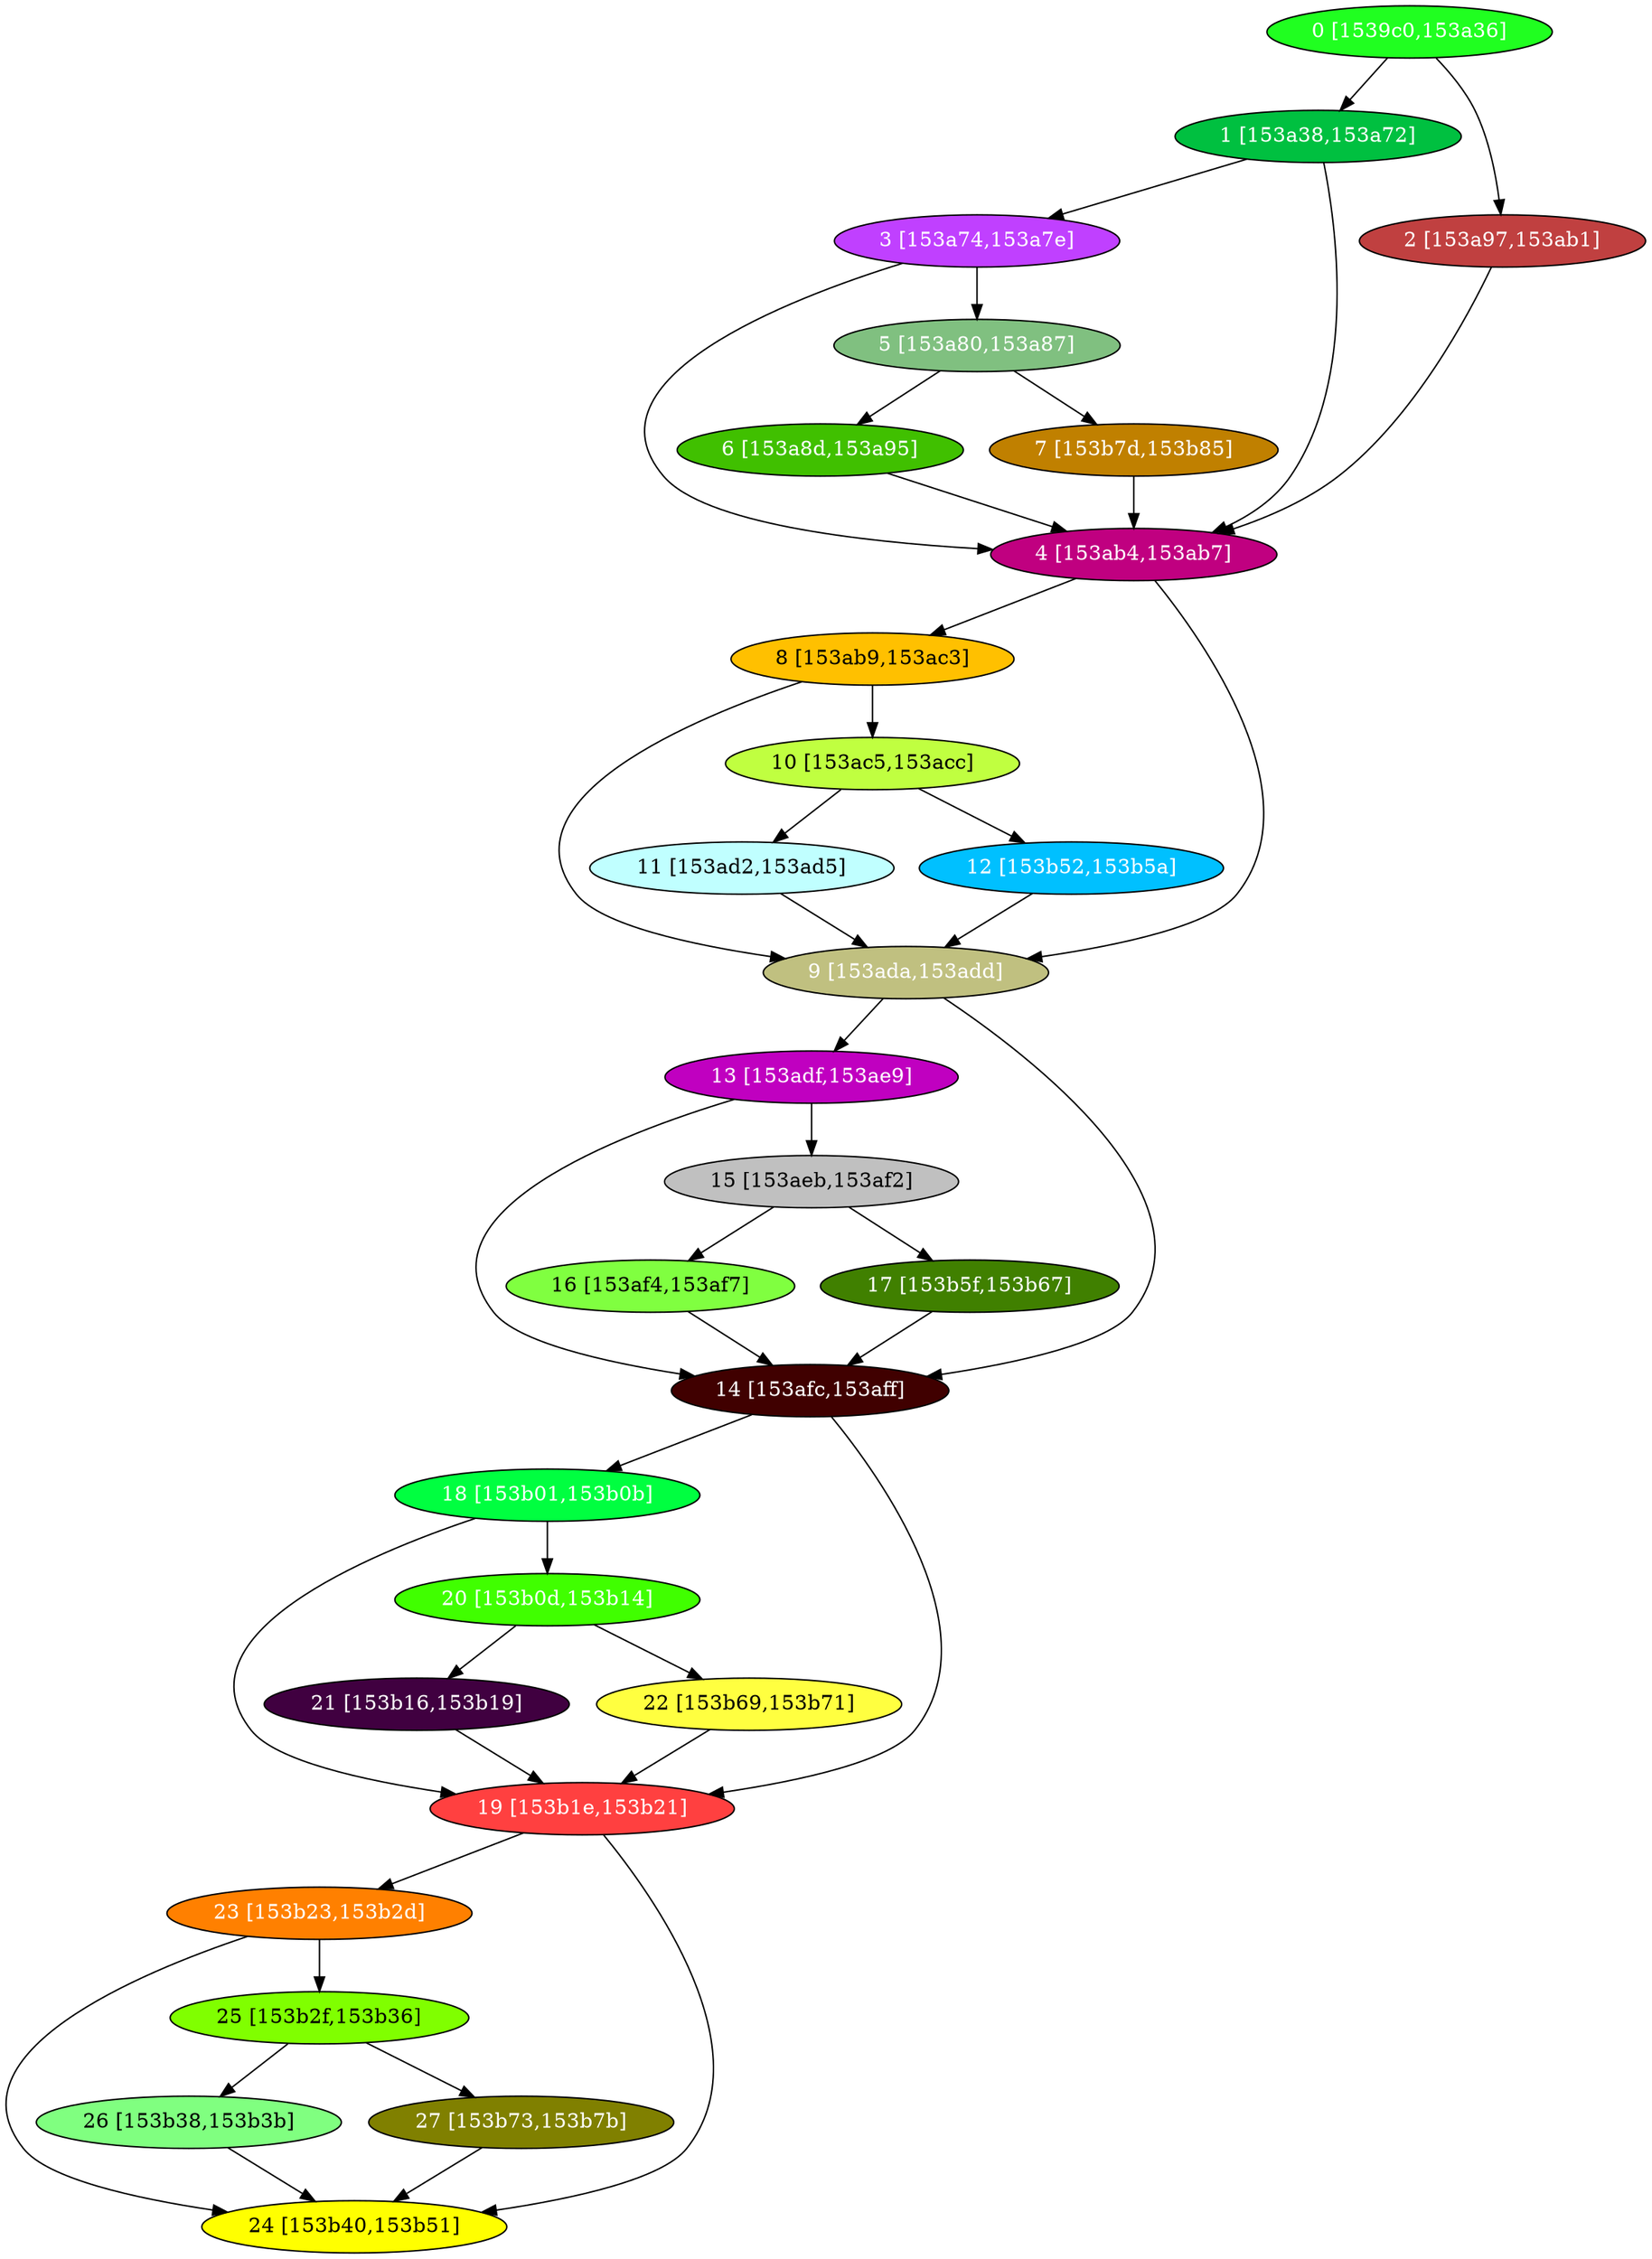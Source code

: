 diGraph libnss3{
	libnss3_0  [style=filled fillcolor="#20FF20" fontcolor="#ffffff" shape=oval label="0 [1539c0,153a36]"]
	libnss3_1  [style=filled fillcolor="#00C040" fontcolor="#ffffff" shape=oval label="1 [153a38,153a72]"]
	libnss3_2  [style=filled fillcolor="#C04040" fontcolor="#ffffff" shape=oval label="2 [153a97,153ab1]"]
	libnss3_3  [style=filled fillcolor="#C040FF" fontcolor="#ffffff" shape=oval label="3 [153a74,153a7e]"]
	libnss3_4  [style=filled fillcolor="#C00080" fontcolor="#ffffff" shape=oval label="4 [153ab4,153ab7]"]
	libnss3_5  [style=filled fillcolor="#80C080" fontcolor="#ffffff" shape=oval label="5 [153a80,153a87]"]
	libnss3_6  [style=filled fillcolor="#40C000" fontcolor="#ffffff" shape=oval label="6 [153a8d,153a95]"]
	libnss3_7  [style=filled fillcolor="#C08000" fontcolor="#ffffff" shape=oval label="7 [153b7d,153b85]"]
	libnss3_8  [style=filled fillcolor="#FFC000" fontcolor="#000000" shape=oval label="8 [153ab9,153ac3]"]
	libnss3_9  [style=filled fillcolor="#C0C080" fontcolor="#ffffff" shape=oval label="9 [153ada,153add]"]
	libnss3_a  [style=filled fillcolor="#C0FF40" fontcolor="#000000" shape=oval label="10 [153ac5,153acc]"]
	libnss3_b  [style=filled fillcolor="#C0FFFF" fontcolor="#000000" shape=oval label="11 [153ad2,153ad5]"]
	libnss3_c  [style=filled fillcolor="#00C0FF" fontcolor="#ffffff" shape=oval label="12 [153b52,153b5a]"]
	libnss3_d  [style=filled fillcolor="#C000C0" fontcolor="#ffffff" shape=oval label="13 [153adf,153ae9]"]
	libnss3_e  [style=filled fillcolor="#400000" fontcolor="#ffffff" shape=oval label="14 [153afc,153aff]"]
	libnss3_f  [style=filled fillcolor="#C0C0C0" fontcolor="#000000" shape=oval label="15 [153aeb,153af2]"]
	libnss3_10  [style=filled fillcolor="#80FF40" fontcolor="#000000" shape=oval label="16 [153af4,153af7]"]
	libnss3_11  [style=filled fillcolor="#408000" fontcolor="#ffffff" shape=oval label="17 [153b5f,153b67]"]
	libnss3_12  [style=filled fillcolor="#00FF40" fontcolor="#ffffff" shape=oval label="18 [153b01,153b0b]"]
	libnss3_13  [style=filled fillcolor="#FF4040" fontcolor="#ffffff" shape=oval label="19 [153b1e,153b21]"]
	libnss3_14  [style=filled fillcolor="#40FF00" fontcolor="#ffffff" shape=oval label="20 [153b0d,153b14]"]
	libnss3_15  [style=filled fillcolor="#400040" fontcolor="#ffffff" shape=oval label="21 [153b16,153b19]"]
	libnss3_16  [style=filled fillcolor="#FFFF40" fontcolor="#000000" shape=oval label="22 [153b69,153b71]"]
	libnss3_17  [style=filled fillcolor="#FF8000" fontcolor="#ffffff" shape=oval label="23 [153b23,153b2d]"]
	libnss3_18  [style=filled fillcolor="#FFFF00" fontcolor="#000000" shape=oval label="24 [153b40,153b51]"]
	libnss3_19  [style=filled fillcolor="#80FF00" fontcolor="#000000" shape=oval label="25 [153b2f,153b36]"]
	libnss3_1a  [style=filled fillcolor="#80FF80" fontcolor="#000000" shape=oval label="26 [153b38,153b3b]"]
	libnss3_1b  [style=filled fillcolor="#808000" fontcolor="#ffffff" shape=oval label="27 [153b73,153b7b]"]

	libnss3_0 -> libnss3_1
	libnss3_0 -> libnss3_2
	libnss3_1 -> libnss3_3
	libnss3_1 -> libnss3_4
	libnss3_2 -> libnss3_4
	libnss3_3 -> libnss3_4
	libnss3_3 -> libnss3_5
	libnss3_4 -> libnss3_8
	libnss3_4 -> libnss3_9
	libnss3_5 -> libnss3_6
	libnss3_5 -> libnss3_7
	libnss3_6 -> libnss3_4
	libnss3_7 -> libnss3_4
	libnss3_8 -> libnss3_9
	libnss3_8 -> libnss3_a
	libnss3_9 -> libnss3_d
	libnss3_9 -> libnss3_e
	libnss3_a -> libnss3_b
	libnss3_a -> libnss3_c
	libnss3_b -> libnss3_9
	libnss3_c -> libnss3_9
	libnss3_d -> libnss3_e
	libnss3_d -> libnss3_f
	libnss3_e -> libnss3_12
	libnss3_e -> libnss3_13
	libnss3_f -> libnss3_10
	libnss3_f -> libnss3_11
	libnss3_10 -> libnss3_e
	libnss3_11 -> libnss3_e
	libnss3_12 -> libnss3_13
	libnss3_12 -> libnss3_14
	libnss3_13 -> libnss3_17
	libnss3_13 -> libnss3_18
	libnss3_14 -> libnss3_15
	libnss3_14 -> libnss3_16
	libnss3_15 -> libnss3_13
	libnss3_16 -> libnss3_13
	libnss3_17 -> libnss3_18
	libnss3_17 -> libnss3_19
	libnss3_19 -> libnss3_1a
	libnss3_19 -> libnss3_1b
	libnss3_1a -> libnss3_18
	libnss3_1b -> libnss3_18
}